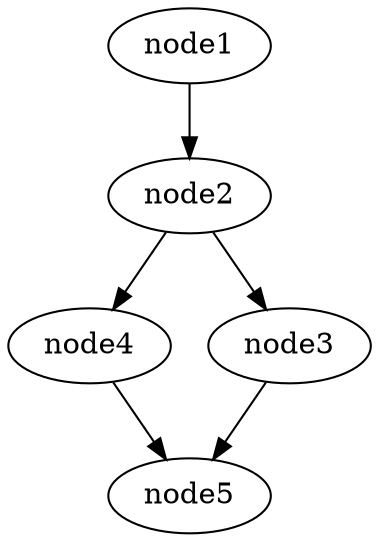 digraph g{
	node5
	node4 -> node5
	node3 -> node5
	node2 -> node4
	node2 -> node3
	node1 -> node2
}

